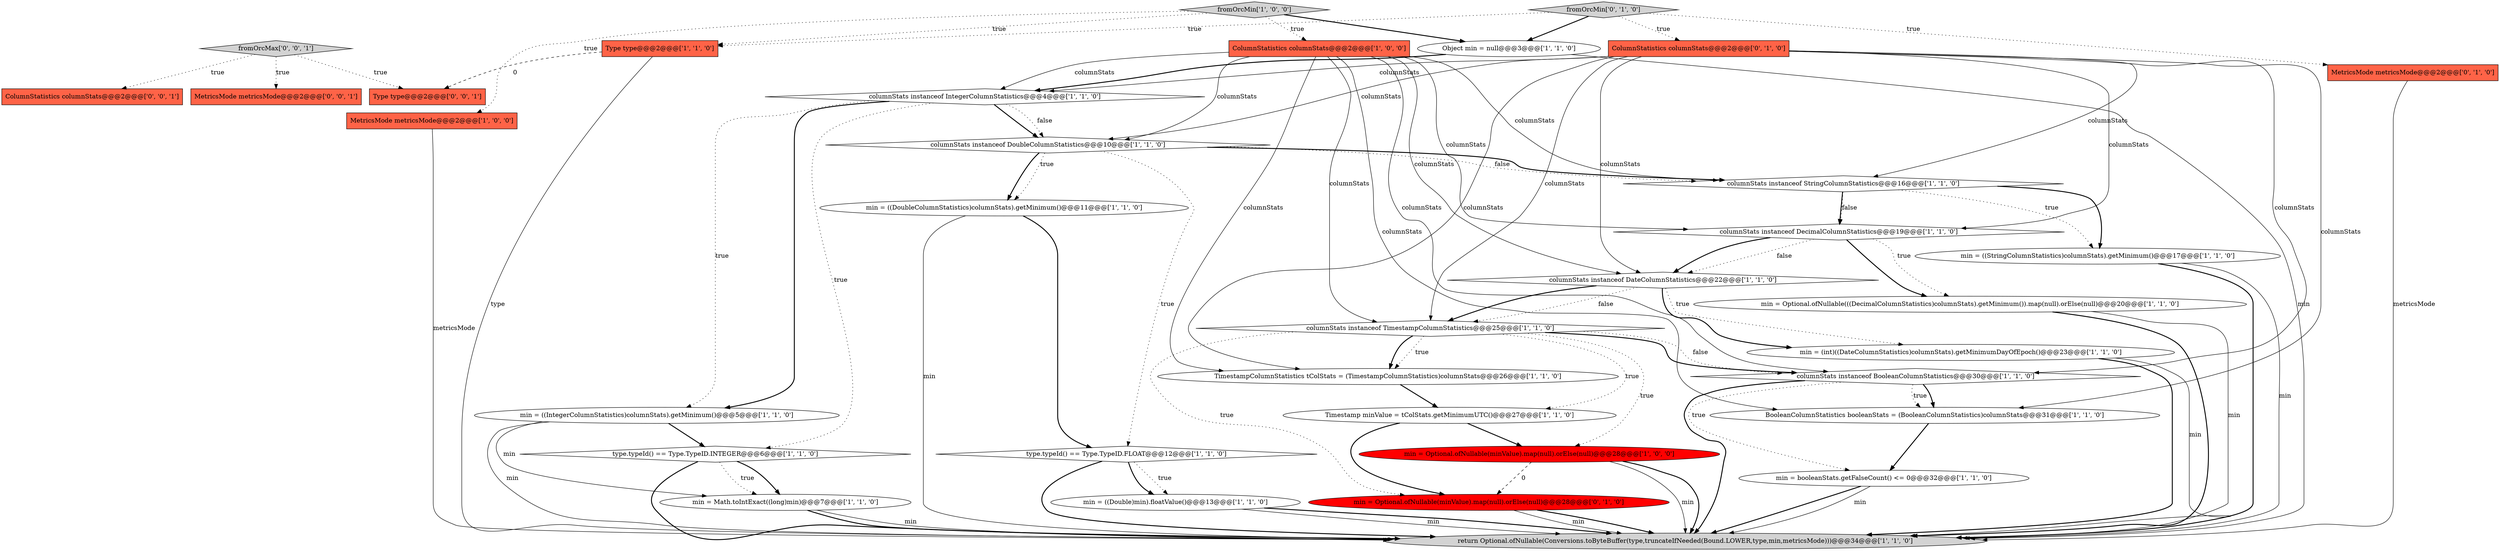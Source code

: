 digraph {
15 [style = filled, label = "min = Optional.ofNullable(((DecimalColumnStatistics)columnStats).getMinimum()).map(null).orElse(null)@@@20@@@['1', '1', '0']", fillcolor = white, shape = ellipse image = "AAA0AAABBB1BBB"];
32 [style = filled, label = "MetricsMode metricsMode@@@2@@@['0', '0', '1']", fillcolor = tomato, shape = box image = "AAA0AAABBB3BBB"];
20 [style = filled, label = "ColumnStatistics columnStats@@@2@@@['1', '0', '0']", fillcolor = tomato, shape = box image = "AAA0AAABBB1BBB"];
22 [style = filled, label = "Type type@@@2@@@['1', '1', '0']", fillcolor = tomato, shape = box image = "AAA0AAABBB1BBB"];
5 [style = filled, label = "columnStats instanceof DateColumnStatistics@@@22@@@['1', '1', '0']", fillcolor = white, shape = diamond image = "AAA0AAABBB1BBB"];
11 [style = filled, label = "Object min = null@@@3@@@['1', '1', '0']", fillcolor = white, shape = ellipse image = "AAA0AAABBB1BBB"];
21 [style = filled, label = "fromOrcMin['1', '0', '0']", fillcolor = lightgray, shape = diamond image = "AAA0AAABBB1BBB"];
14 [style = filled, label = "MetricsMode metricsMode@@@2@@@['1', '0', '0']", fillcolor = tomato, shape = box image = "AAA0AAABBB1BBB"];
19 [style = filled, label = "min = ((StringColumnStatistics)columnStats).getMinimum()@@@17@@@['1', '1', '0']", fillcolor = white, shape = ellipse image = "AAA0AAABBB1BBB"];
33 [style = filled, label = "fromOrcMax['0', '0', '1']", fillcolor = lightgray, shape = diamond image = "AAA0AAABBB3BBB"];
27 [style = filled, label = "ColumnStatistics columnStats@@@2@@@['0', '1', '0']", fillcolor = tomato, shape = box image = "AAA0AAABBB2BBB"];
16 [style = filled, label = "columnStats instanceof TimestampColumnStatistics@@@25@@@['1', '1', '0']", fillcolor = white, shape = diamond image = "AAA0AAABBB1BBB"];
6 [style = filled, label = "min = ((Double)min).floatValue()@@@13@@@['1', '1', '0']", fillcolor = white, shape = ellipse image = "AAA0AAABBB1BBB"];
10 [style = filled, label = "type.typeId() == Type.TypeID.FLOAT@@@12@@@['1', '1', '0']", fillcolor = white, shape = diamond image = "AAA0AAABBB1BBB"];
0 [style = filled, label = "Timestamp minValue = tColStats.getMinimumUTC()@@@27@@@['1', '1', '0']", fillcolor = white, shape = ellipse image = "AAA0AAABBB1BBB"];
23 [style = filled, label = "columnStats instanceof DecimalColumnStatistics@@@19@@@['1', '1', '0']", fillcolor = white, shape = diamond image = "AAA0AAABBB1BBB"];
29 [style = filled, label = "MetricsMode metricsMode@@@2@@@['0', '1', '0']", fillcolor = tomato, shape = box image = "AAA0AAABBB2BBB"];
2 [style = filled, label = "return Optional.ofNullable(Conversions.toByteBuffer(type,truncateIfNeeded(Bound.LOWER,type,min,metricsMode)))@@@34@@@['1', '1', '0']", fillcolor = lightgray, shape = ellipse image = "AAA0AAABBB1BBB"];
18 [style = filled, label = "min = ((IntegerColumnStatistics)columnStats).getMinimum()@@@5@@@['1', '1', '0']", fillcolor = white, shape = ellipse image = "AAA0AAABBB1BBB"];
8 [style = filled, label = "BooleanColumnStatistics booleanStats = (BooleanColumnStatistics)columnStats@@@31@@@['1', '1', '0']", fillcolor = white, shape = ellipse image = "AAA0AAABBB1BBB"];
3 [style = filled, label = "columnStats instanceof IntegerColumnStatistics@@@4@@@['1', '1', '0']", fillcolor = white, shape = diamond image = "AAA0AAABBB1BBB"];
24 [style = filled, label = "type.typeId() == Type.TypeID.INTEGER@@@6@@@['1', '1', '0']", fillcolor = white, shape = diamond image = "AAA0AAABBB1BBB"];
30 [style = filled, label = "fromOrcMin['0', '1', '0']", fillcolor = lightgray, shape = diamond image = "AAA0AAABBB2BBB"];
4 [style = filled, label = "columnStats instanceof BooleanColumnStatistics@@@30@@@['1', '1', '0']", fillcolor = white, shape = diamond image = "AAA0AAABBB1BBB"];
31 [style = filled, label = "ColumnStatistics columnStats@@@2@@@['0', '0', '1']", fillcolor = tomato, shape = box image = "AAA0AAABBB3BBB"];
7 [style = filled, label = "columnStats instanceof StringColumnStatistics@@@16@@@['1', '1', '0']", fillcolor = white, shape = diamond image = "AAA0AAABBB1BBB"];
26 [style = filled, label = "min = Optional.ofNullable(minValue).map(null).orElse(null)@@@28@@@['1', '0', '0']", fillcolor = red, shape = ellipse image = "AAA1AAABBB1BBB"];
13 [style = filled, label = "TimestampColumnStatistics tColStats = (TimestampColumnStatistics)columnStats@@@26@@@['1', '1', '0']", fillcolor = white, shape = ellipse image = "AAA0AAABBB1BBB"];
1 [style = filled, label = "columnStats instanceof DoubleColumnStatistics@@@10@@@['1', '1', '0']", fillcolor = white, shape = diamond image = "AAA0AAABBB1BBB"];
9 [style = filled, label = "min = booleanStats.getFalseCount() <= 0@@@32@@@['1', '1', '0']", fillcolor = white, shape = ellipse image = "AAA0AAABBB1BBB"];
28 [style = filled, label = "min = Optional.ofNullable(minValue).map(null).orElse(null)@@@28@@@['0', '1', '0']", fillcolor = red, shape = ellipse image = "AAA1AAABBB2BBB"];
12 [style = filled, label = "min = Math.toIntExact((long)min)@@@7@@@['1', '1', '0']", fillcolor = white, shape = ellipse image = "AAA0AAABBB1BBB"];
17 [style = filled, label = "min = ((DoubleColumnStatistics)columnStats).getMinimum()@@@11@@@['1', '1', '0']", fillcolor = white, shape = ellipse image = "AAA0AAABBB1BBB"];
34 [style = filled, label = "Type type@@@2@@@['0', '0', '1']", fillcolor = tomato, shape = box image = "AAA0AAABBB3BBB"];
25 [style = filled, label = "min = (int)((DateColumnStatistics)columnStats).getMinimumDayOfEpoch()@@@23@@@['1', '1', '0']", fillcolor = white, shape = ellipse image = "AAA0AAABBB1BBB"];
24->12 [style = dotted, label="true"];
16->13 [style = dotted, label="true"];
26->2 [style = solid, label="min"];
27->7 [style = solid, label="columnStats"];
22->34 [style = dashed, label="0"];
27->5 [style = solid, label="columnStats"];
3->18 [style = bold, label=""];
20->4 [style = solid, label="columnStats"];
6->2 [style = solid, label="min"];
30->11 [style = bold, label=""];
12->2 [style = bold, label=""];
5->16 [style = dotted, label="false"];
4->8 [style = bold, label=""];
23->15 [style = dotted, label="true"];
17->2 [style = solid, label="min"];
14->2 [style = solid, label="metricsMode"];
10->6 [style = dotted, label="true"];
21->20 [style = dotted, label="true"];
23->5 [style = dotted, label="false"];
1->7 [style = dotted, label="false"];
16->4 [style = dotted, label="false"];
9->2 [style = bold, label=""];
33->32 [style = dotted, label="true"];
20->3 [style = solid, label="columnStats"];
21->22 [style = dotted, label="true"];
19->2 [style = bold, label=""];
4->2 [style = bold, label=""];
11->2 [style = solid, label="min"];
25->2 [style = bold, label=""];
5->25 [style = bold, label=""];
1->17 [style = bold, label=""];
6->2 [style = bold, label=""];
18->12 [style = solid, label="min"];
30->29 [style = dotted, label="true"];
21->11 [style = bold, label=""];
5->25 [style = dotted, label="true"];
3->18 [style = dotted, label="true"];
7->23 [style = bold, label=""];
27->13 [style = solid, label="columnStats"];
10->2 [style = bold, label=""];
13->0 [style = bold, label=""];
33->31 [style = dotted, label="true"];
17->10 [style = bold, label=""];
24->12 [style = bold, label=""];
16->13 [style = bold, label=""];
18->24 [style = bold, label=""];
1->10 [style = dotted, label="true"];
23->5 [style = bold, label=""];
3->1 [style = bold, label=""];
1->17 [style = dotted, label="true"];
27->3 [style = solid, label="columnStats"];
23->15 [style = bold, label=""];
26->28 [style = dashed, label="0"];
20->13 [style = solid, label="columnStats"];
27->1 [style = solid, label="columnStats"];
1->7 [style = bold, label=""];
10->6 [style = bold, label=""];
3->24 [style = dotted, label="true"];
27->16 [style = solid, label="columnStats"];
5->16 [style = bold, label=""];
11->3 [style = bold, label=""];
19->2 [style = solid, label="min"];
20->16 [style = solid, label="columnStats"];
16->4 [style = bold, label=""];
3->1 [style = dotted, label="false"];
7->19 [style = bold, label=""];
20->5 [style = solid, label="columnStats"];
28->2 [style = solid, label="min"];
20->7 [style = solid, label="columnStats"];
7->23 [style = dotted, label="false"];
18->2 [style = solid, label="min"];
15->2 [style = bold, label=""];
0->26 [style = bold, label=""];
24->2 [style = bold, label=""];
27->23 [style = solid, label="columnStats"];
7->19 [style = dotted, label="true"];
30->27 [style = dotted, label="true"];
12->2 [style = solid, label="min"];
33->34 [style = dotted, label="true"];
27->8 [style = solid, label="columnStats"];
4->8 [style = dotted, label="true"];
22->2 [style = solid, label="type"];
27->4 [style = solid, label="columnStats"];
16->26 [style = dotted, label="true"];
25->2 [style = solid, label="min"];
29->2 [style = solid, label="metricsMode"];
26->2 [style = bold, label=""];
28->2 [style = bold, label=""];
16->0 [style = dotted, label="true"];
20->1 [style = solid, label="columnStats"];
15->2 [style = solid, label="min"];
8->9 [style = bold, label=""];
21->14 [style = dotted, label="true"];
4->9 [style = dotted, label="true"];
20->8 [style = solid, label="columnStats"];
16->28 [style = dotted, label="true"];
30->22 [style = dotted, label="true"];
20->23 [style = solid, label="columnStats"];
9->2 [style = solid, label="min"];
0->28 [style = bold, label=""];
}
